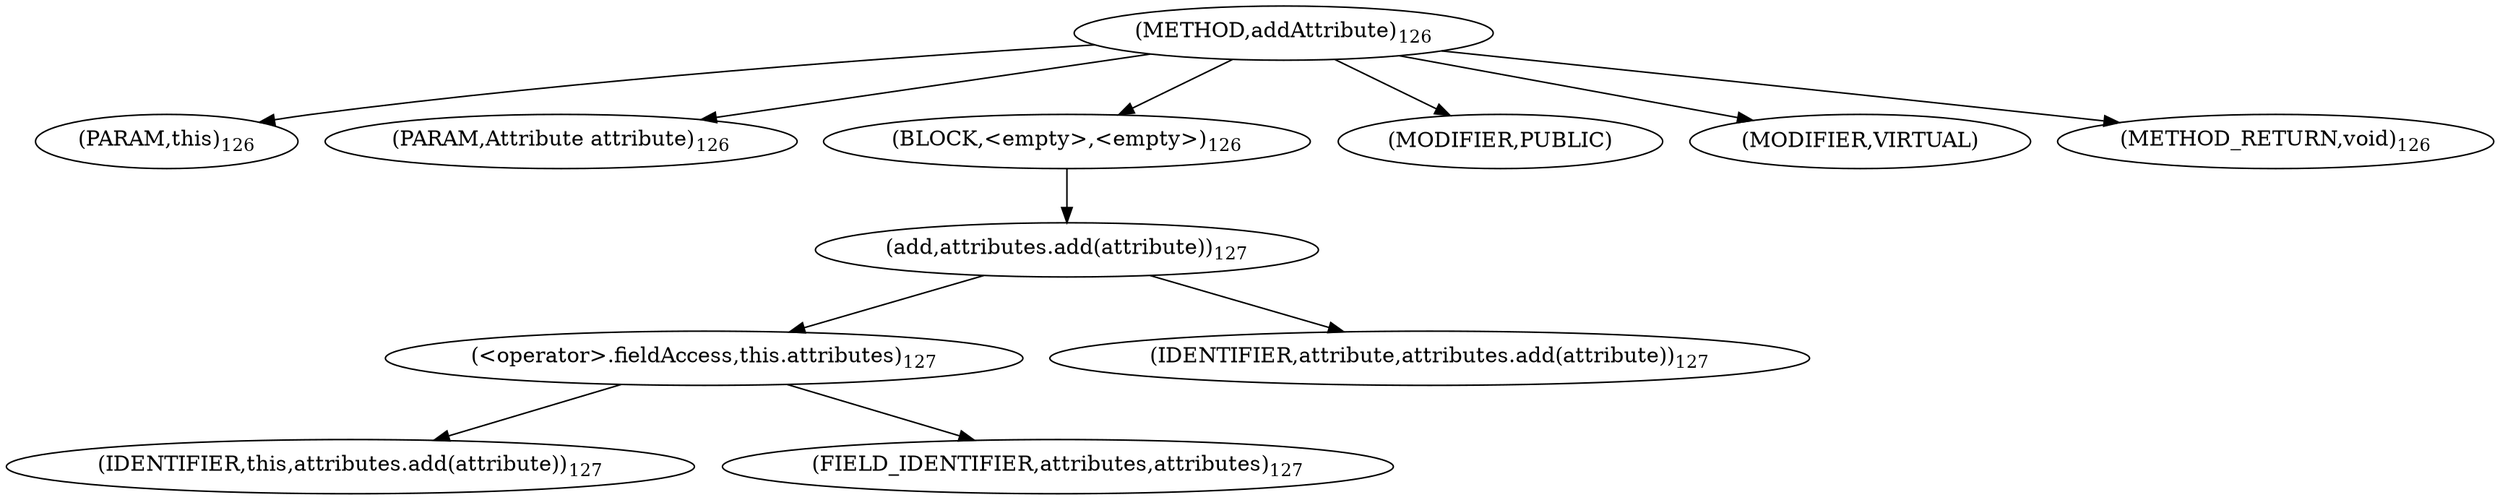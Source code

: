 digraph "addAttribute" {  
"162" [label = <(METHOD,addAttribute)<SUB>126</SUB>> ]
"163" [label = <(PARAM,this)<SUB>126</SUB>> ]
"164" [label = <(PARAM,Attribute attribute)<SUB>126</SUB>> ]
"165" [label = <(BLOCK,&lt;empty&gt;,&lt;empty&gt;)<SUB>126</SUB>> ]
"166" [label = <(add,attributes.add(attribute))<SUB>127</SUB>> ]
"167" [label = <(&lt;operator&gt;.fieldAccess,this.attributes)<SUB>127</SUB>> ]
"168" [label = <(IDENTIFIER,this,attributes.add(attribute))<SUB>127</SUB>> ]
"169" [label = <(FIELD_IDENTIFIER,attributes,attributes)<SUB>127</SUB>> ]
"170" [label = <(IDENTIFIER,attribute,attributes.add(attribute))<SUB>127</SUB>> ]
"171" [label = <(MODIFIER,PUBLIC)> ]
"172" [label = <(MODIFIER,VIRTUAL)> ]
"173" [label = <(METHOD_RETURN,void)<SUB>126</SUB>> ]
  "162" -> "163" 
  "162" -> "164" 
  "162" -> "165" 
  "162" -> "171" 
  "162" -> "172" 
  "162" -> "173" 
  "165" -> "166" 
  "166" -> "167" 
  "166" -> "170" 
  "167" -> "168" 
  "167" -> "169" 
}
